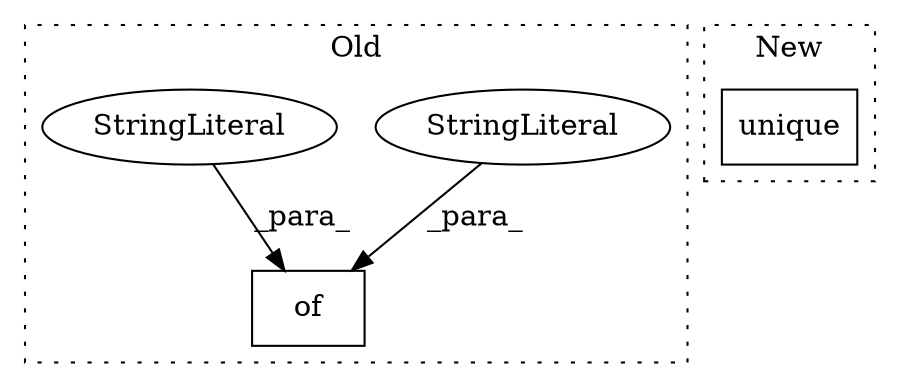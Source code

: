 digraph G {
subgraph cluster0 {
1 [label="of" a="32" s="9213,9284" l="3,1" shape="box"];
3 [label="StringLiteral" a="45" s="9216" l="15" shape="ellipse"];
4 [label="StringLiteral" a="45" s="9236" l="17" shape="ellipse"];
label = "Old";
style="dotted";
}
subgraph cluster1 {
2 [label="unique" a="32" s="9796" l="8" shape="box"];
label = "New";
style="dotted";
}
3 -> 1 [label="_para_"];
4 -> 1 [label="_para_"];
}